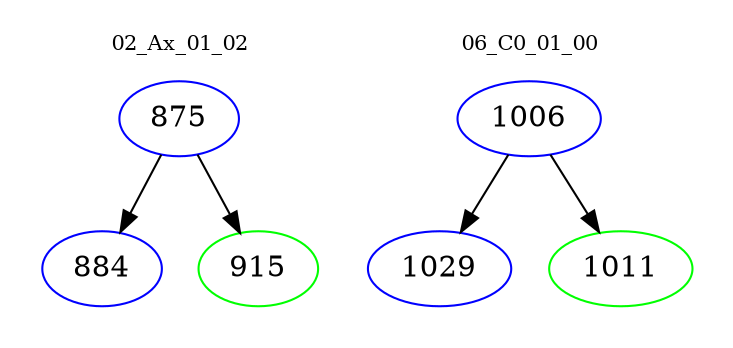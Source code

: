 digraph{
subgraph cluster_0 {
color = white
label = "02_Ax_01_02";
fontsize=10;
T0_875 [label="875", color="blue"]
T0_875 -> T0_884 [color="black"]
T0_884 [label="884", color="blue"]
T0_875 -> T0_915 [color="black"]
T0_915 [label="915", color="green"]
}
subgraph cluster_1 {
color = white
label = "06_C0_01_00";
fontsize=10;
T1_1006 [label="1006", color="blue"]
T1_1006 -> T1_1029 [color="black"]
T1_1029 [label="1029", color="blue"]
T1_1006 -> T1_1011 [color="black"]
T1_1011 [label="1011", color="green"]
}
}
